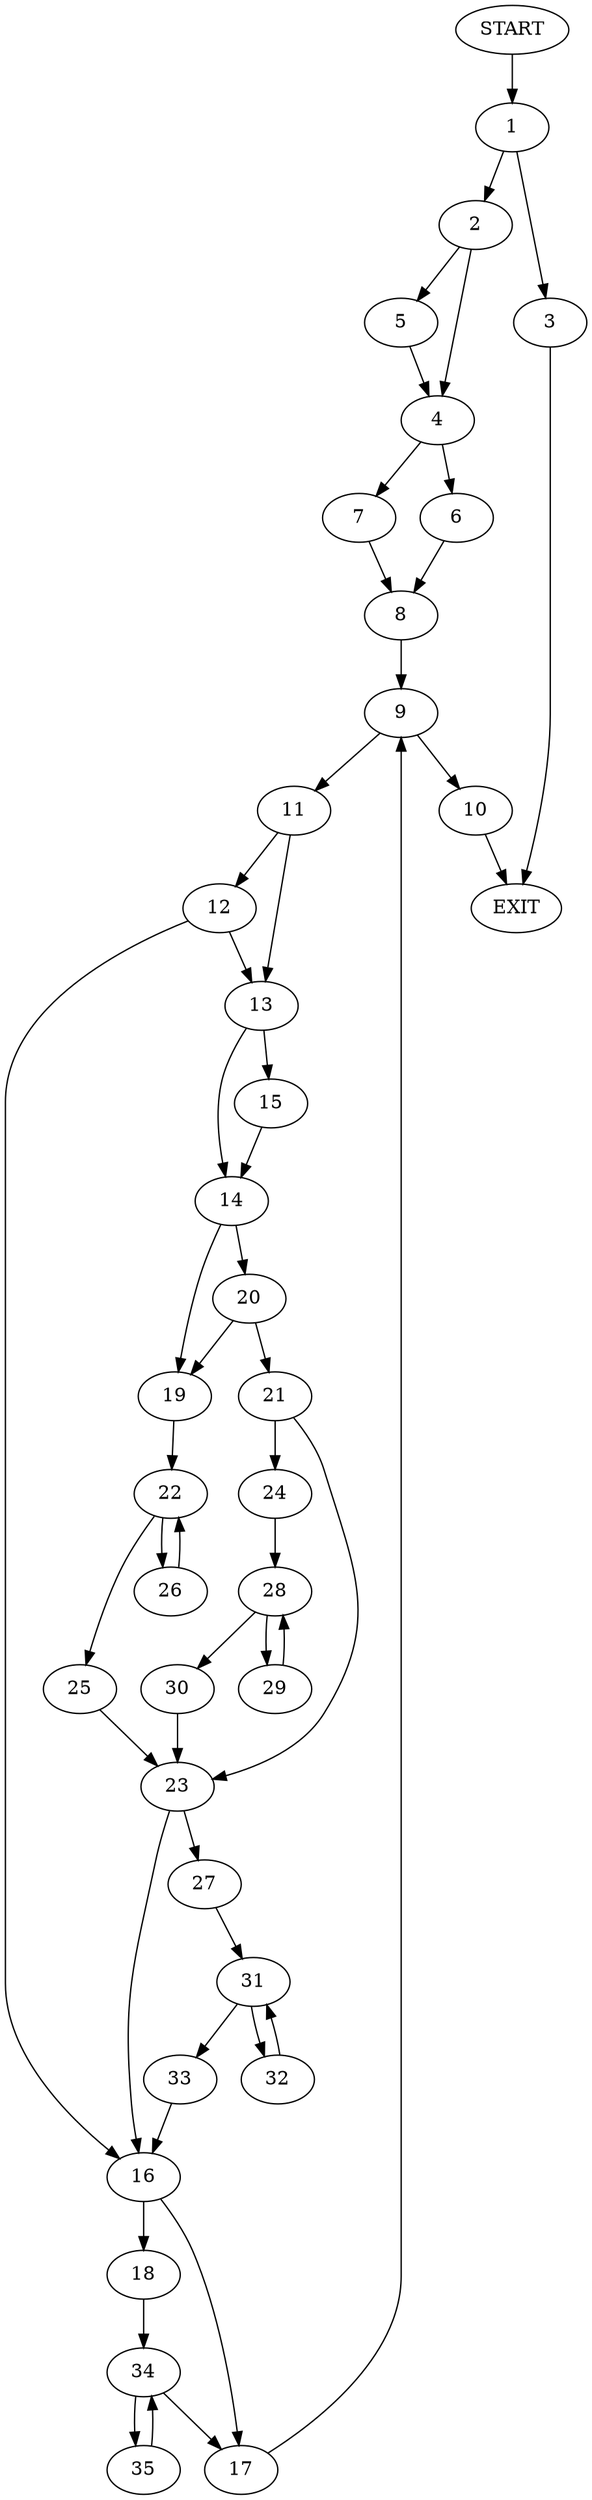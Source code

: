 digraph {
0 [label="START"]
36 [label="EXIT"]
0 -> 1
1 -> 2
1 -> 3
3 -> 36
2 -> 4
2 -> 5
4 -> 6
4 -> 7
5 -> 4
6 -> 8
7 -> 8
8 -> 9
9 -> 10
9 -> 11
10 -> 36
11 -> 12
11 -> 13
13 -> 14
13 -> 15
12 -> 16
12 -> 13
16 -> 17
16 -> 18
15 -> 14
14 -> 19
14 -> 20
20 -> 19
20 -> 21
19 -> 22
21 -> 23
21 -> 24
22 -> 25
22 -> 26
25 -> 23
26 -> 22
23 -> 16
23 -> 27
24 -> 28
28 -> 29
28 -> 30
30 -> 23
29 -> 28
27 -> 31
31 -> 32
31 -> 33
33 -> 16
32 -> 31
17 -> 9
18 -> 34
34 -> 17
34 -> 35
35 -> 34
}
